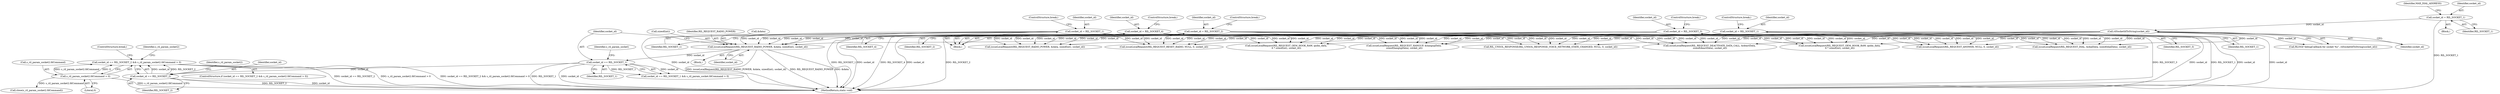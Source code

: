 digraph "0_Android_cd5f15f588a5d27e99ba12f057245bfe507f8c42@API" {
"1000419" [label="(Call,socket_id == RIL_SOCKET_2 && s_ril_param_socket2.fdCommand > 0)"];
"1000420" [label="(Call,socket_id == RIL_SOCKET_2)"];
"1000398" [label="(Call,socket_id == RIL_SOCKET_1)"];
"1000389" [label="(Call,issueLocalRequest(RIL_REQUEST_RADIO_POWER, &data, sizeof(int), socket_id))"];
"1000364" [label="(Call,socket_id = RIL_SOCKET_1)"];
"1000349" [label="(Call,socket_id = RIL_SOCKET_2)"];
"1000359" [label="(Call,socket_id = RIL_SOCKET_4)"];
"1000344" [label="(Call,socket_id = RIL_SOCKET_1)"];
"1000146" [label="(Call,rilSocketIdToString(socket_id))"];
"1000133" [label="(Call,socket_id = RIL_SOCKET_1)"];
"1000354" [label="(Call,socket_id = RIL_SOCKET_3)"];
"1000423" [label="(Call,s_ril_param_socket2.fdCommand > 0)"];
"1000389" [label="(Call,issueLocalRequest(RIL_REQUEST_RADIO_POWER, &data, sizeof(int), socket_id))"];
"1000616" [label="(Call,issueLocalRequest(RIL_REQUEST_HANGUP, &hangupData,\n sizeof(hangupData), socket_id))"];
"1000346" [label="(Identifier,RIL_SOCKET_1)"];
"1000397" [label="(Call,socket_id == RIL_SOCKET_1 && s_ril_param_socket.fdCommand > 0)"];
"1000146" [label="(Call,rilSocketIdToString(socket_id))"];
"1000596" [label="(Call,issueLocalRequest(RIL_REQUEST_DIAL, &dialData, sizeof(dialData), socket_id))"];
"1000377" [label="(Call,issueLocalRequest(RIL_REQUEST_RESET_RADIO, NULL, 0, socket_id))"];
"1000345" [label="(Identifier,socket_id)"];
"1000112" [label="(Block,)"];
"1000357" [label="(ControlStructure,break;)"];
"1000373" [label="(Block,)"];
"1000395" [label="(Identifier,socket_id)"];
"1000403" [label="(Identifier,s_ril_param_socket)"];
"1000355" [label="(Identifier,socket_id)"];
"1000482" [label="(Call,issueLocalRequest(RIL_REQUEST_OEM_HOOK_RAW, qxdm_data,\n 6 * sizeof(int), socket_id))"];
"1000393" [label="(Call,sizeof(int))"];
"1000347" [label="(ControlStructure,break;)"];
"1000144" [label="(Call,RLOGI(\"debugCallback for socket %s\", rilSocketIdToString(socket_id)))"];
"1000147" [label="(Identifier,socket_id)"];
"1000365" [label="(Identifier,socket_id)"];
"1000398" [label="(Call,socket_id == RIL_SOCKET_1)"];
"1000419" [label="(Call,socket_id == RIL_SOCKET_2 && s_ril_param_socket2.fdCommand > 0)"];
"1000361" [label="(Identifier,RIL_SOCKET_4)"];
"1000133" [label="(Call,socket_id = RIL_SOCKET_1)"];
"1000344" [label="(Call,socket_id = RIL_SOCKET_1)"];
"1000418" [label="(ControlStructure,if (socket_id == RIL_SOCKET_2 && s_ril_param_socket2.fdCommand > 0))"];
"1000364" [label="(Call,socket_id = RIL_SOCKET_1)"];
"1000425" [label="(Identifier,s_ril_param_socket2)"];
"1000354" [label="(Call,socket_id = RIL_SOCKET_3)"];
"1000342" [label="(Block,)"];
"1000524" [label="(Call,issueLocalRequest(RIL_REQUEST_OEM_HOOK_RAW, qxdm_data,\n 6 * sizeof(int), socket_id))"];
"1000352" [label="(ControlStructure,break;)"];
"1000427" [label="(Literal,0)"];
"1000400" [label="(Identifier,RIL_SOCKET_1)"];
"1000557" [label="(Call,issueLocalRequest(RIL_REQUEST_DEACTIVATE_DATA_CALL, &deactData,\n sizeof(deactData), socket_id))"];
"1000362" [label="(ControlStructure,break;)"];
"1000366" [label="(Identifier,RIL_SOCKET_1)"];
"1000429" [label="(Call,close(s_ril_param_socket2.fdCommand))"];
"1000633" [label="(MethodReturn,static void)"];
"1000138" [label="(Identifier,MAX_DIAL_ADDRESS)"];
"1000391" [label="(Call,&data)"];
"1000607" [label="(Call,issueLocalRequest(RIL_REQUEST_ANSWER, NULL, 0, socket_id))"];
"1000351" [label="(Identifier,RIL_SOCKET_2)"];
"1000539" [label="(Call,issueLocalRequest(RIL_REQUEST_RADIO_POWER, &data, sizeof(int), socket_id))"];
"1000423" [label="(Call,s_ril_param_socket2.fdCommand > 0)"];
"1000360" [label="(Identifier,socket_id)"];
"1000420" [label="(Call,socket_id == RIL_SOCKET_2)"];
"1000431" [label="(Identifier,s_ril_param_socket2)"];
"1000359" [label="(Call,socket_id = RIL_SOCKET_4)"];
"1000350" [label="(Identifier,socket_id)"];
"1000439" [label="(ControlStructure,break;)"];
"1000135" [label="(Identifier,RIL_SOCKET_1)"];
"1000134" [label="(Identifier,socket_id)"];
"1000421" [label="(Identifier,socket_id)"];
"1000422" [label="(Identifier,RIL_SOCKET_2)"];
"1000399" [label="(Identifier,socket_id)"];
"1000367" [label="(ControlStructure,break;)"];
"1000356" [label="(Identifier,RIL_SOCKET_3)"];
"1000390" [label="(Identifier,RIL_REQUEST_RADIO_POWER)"];
"1000443" [label="(Call,RIL_UNSOL_RESPONSE(RIL_UNSOL_RESPONSE_VOICE_NETWORK_STATE_CHANGED, NULL, 0, socket_id))"];
"1000424" [label="(Call,s_ril_param_socket2.fdCommand)"];
"1000349" [label="(Call,socket_id = RIL_SOCKET_2)"];
"1000419" -> "1000418"  [label="AST: "];
"1000419" -> "1000420"  [label="CFG: "];
"1000419" -> "1000423"  [label="CFG: "];
"1000420" -> "1000419"  [label="AST: "];
"1000423" -> "1000419"  [label="AST: "];
"1000431" -> "1000419"  [label="CFG: "];
"1000439" -> "1000419"  [label="CFG: "];
"1000419" -> "1000633"  [label="DDG: socket_id == RIL_SOCKET_2"];
"1000419" -> "1000633"  [label="DDG: s_ril_param_socket2.fdCommand > 0"];
"1000419" -> "1000633"  [label="DDG: socket_id == RIL_SOCKET_2 && s_ril_param_socket2.fdCommand > 0"];
"1000420" -> "1000419"  [label="DDG: socket_id"];
"1000420" -> "1000419"  [label="DDG: RIL_SOCKET_2"];
"1000423" -> "1000419"  [label="DDG: s_ril_param_socket2.fdCommand"];
"1000423" -> "1000419"  [label="DDG: 0"];
"1000420" -> "1000422"  [label="CFG: "];
"1000421" -> "1000420"  [label="AST: "];
"1000422" -> "1000420"  [label="AST: "];
"1000425" -> "1000420"  [label="CFG: "];
"1000420" -> "1000633"  [label="DDG: RIL_SOCKET_2"];
"1000420" -> "1000633"  [label="DDG: socket_id"];
"1000398" -> "1000420"  [label="DDG: socket_id"];
"1000398" -> "1000397"  [label="AST: "];
"1000398" -> "1000400"  [label="CFG: "];
"1000399" -> "1000398"  [label="AST: "];
"1000400" -> "1000398"  [label="AST: "];
"1000403" -> "1000398"  [label="CFG: "];
"1000397" -> "1000398"  [label="CFG: "];
"1000398" -> "1000633"  [label="DDG: RIL_SOCKET_1"];
"1000398" -> "1000633"  [label="DDG: socket_id"];
"1000398" -> "1000397"  [label="DDG: socket_id"];
"1000398" -> "1000397"  [label="DDG: RIL_SOCKET_1"];
"1000389" -> "1000398"  [label="DDG: socket_id"];
"1000389" -> "1000373"  [label="AST: "];
"1000389" -> "1000395"  [label="CFG: "];
"1000390" -> "1000389"  [label="AST: "];
"1000391" -> "1000389"  [label="AST: "];
"1000393" -> "1000389"  [label="AST: "];
"1000395" -> "1000389"  [label="AST: "];
"1000399" -> "1000389"  [label="CFG: "];
"1000389" -> "1000633"  [label="DDG: issueLocalRequest(RIL_REQUEST_RADIO_POWER, &data, sizeof(int), socket_id)"];
"1000389" -> "1000633"  [label="DDG: RIL_REQUEST_RADIO_POWER"];
"1000389" -> "1000633"  [label="DDG: &data"];
"1000364" -> "1000389"  [label="DDG: socket_id"];
"1000349" -> "1000389"  [label="DDG: socket_id"];
"1000359" -> "1000389"  [label="DDG: socket_id"];
"1000344" -> "1000389"  [label="DDG: socket_id"];
"1000146" -> "1000389"  [label="DDG: socket_id"];
"1000354" -> "1000389"  [label="DDG: socket_id"];
"1000364" -> "1000342"  [label="AST: "];
"1000364" -> "1000366"  [label="CFG: "];
"1000365" -> "1000364"  [label="AST: "];
"1000366" -> "1000364"  [label="AST: "];
"1000367" -> "1000364"  [label="CFG: "];
"1000364" -> "1000633"  [label="DDG: socket_id"];
"1000364" -> "1000633"  [label="DDG: RIL_SOCKET_1"];
"1000364" -> "1000377"  [label="DDG: socket_id"];
"1000364" -> "1000443"  [label="DDG: socket_id"];
"1000364" -> "1000482"  [label="DDG: socket_id"];
"1000364" -> "1000524"  [label="DDG: socket_id"];
"1000364" -> "1000539"  [label="DDG: socket_id"];
"1000364" -> "1000557"  [label="DDG: socket_id"];
"1000364" -> "1000596"  [label="DDG: socket_id"];
"1000364" -> "1000607"  [label="DDG: socket_id"];
"1000364" -> "1000616"  [label="DDG: socket_id"];
"1000349" -> "1000342"  [label="AST: "];
"1000349" -> "1000351"  [label="CFG: "];
"1000350" -> "1000349"  [label="AST: "];
"1000351" -> "1000349"  [label="AST: "];
"1000352" -> "1000349"  [label="CFG: "];
"1000349" -> "1000633"  [label="DDG: RIL_SOCKET_2"];
"1000349" -> "1000633"  [label="DDG: socket_id"];
"1000349" -> "1000377"  [label="DDG: socket_id"];
"1000349" -> "1000443"  [label="DDG: socket_id"];
"1000349" -> "1000482"  [label="DDG: socket_id"];
"1000349" -> "1000524"  [label="DDG: socket_id"];
"1000349" -> "1000539"  [label="DDG: socket_id"];
"1000349" -> "1000557"  [label="DDG: socket_id"];
"1000349" -> "1000596"  [label="DDG: socket_id"];
"1000349" -> "1000607"  [label="DDG: socket_id"];
"1000349" -> "1000616"  [label="DDG: socket_id"];
"1000359" -> "1000342"  [label="AST: "];
"1000359" -> "1000361"  [label="CFG: "];
"1000360" -> "1000359"  [label="AST: "];
"1000361" -> "1000359"  [label="AST: "];
"1000362" -> "1000359"  [label="CFG: "];
"1000359" -> "1000633"  [label="DDG: RIL_SOCKET_4"];
"1000359" -> "1000633"  [label="DDG: socket_id"];
"1000359" -> "1000377"  [label="DDG: socket_id"];
"1000359" -> "1000443"  [label="DDG: socket_id"];
"1000359" -> "1000482"  [label="DDG: socket_id"];
"1000359" -> "1000524"  [label="DDG: socket_id"];
"1000359" -> "1000539"  [label="DDG: socket_id"];
"1000359" -> "1000557"  [label="DDG: socket_id"];
"1000359" -> "1000596"  [label="DDG: socket_id"];
"1000359" -> "1000607"  [label="DDG: socket_id"];
"1000359" -> "1000616"  [label="DDG: socket_id"];
"1000344" -> "1000342"  [label="AST: "];
"1000344" -> "1000346"  [label="CFG: "];
"1000345" -> "1000344"  [label="AST: "];
"1000346" -> "1000344"  [label="AST: "];
"1000347" -> "1000344"  [label="CFG: "];
"1000344" -> "1000633"  [label="DDG: RIL_SOCKET_1"];
"1000344" -> "1000633"  [label="DDG: socket_id"];
"1000344" -> "1000377"  [label="DDG: socket_id"];
"1000344" -> "1000443"  [label="DDG: socket_id"];
"1000344" -> "1000482"  [label="DDG: socket_id"];
"1000344" -> "1000524"  [label="DDG: socket_id"];
"1000344" -> "1000539"  [label="DDG: socket_id"];
"1000344" -> "1000557"  [label="DDG: socket_id"];
"1000344" -> "1000596"  [label="DDG: socket_id"];
"1000344" -> "1000607"  [label="DDG: socket_id"];
"1000344" -> "1000616"  [label="DDG: socket_id"];
"1000146" -> "1000144"  [label="AST: "];
"1000146" -> "1000147"  [label="CFG: "];
"1000147" -> "1000146"  [label="AST: "];
"1000144" -> "1000146"  [label="CFG: "];
"1000146" -> "1000633"  [label="DDG: socket_id"];
"1000146" -> "1000144"  [label="DDG: socket_id"];
"1000133" -> "1000146"  [label="DDG: socket_id"];
"1000146" -> "1000377"  [label="DDG: socket_id"];
"1000146" -> "1000443"  [label="DDG: socket_id"];
"1000146" -> "1000482"  [label="DDG: socket_id"];
"1000146" -> "1000524"  [label="DDG: socket_id"];
"1000146" -> "1000539"  [label="DDG: socket_id"];
"1000146" -> "1000557"  [label="DDG: socket_id"];
"1000146" -> "1000596"  [label="DDG: socket_id"];
"1000146" -> "1000607"  [label="DDG: socket_id"];
"1000146" -> "1000616"  [label="DDG: socket_id"];
"1000133" -> "1000112"  [label="AST: "];
"1000133" -> "1000135"  [label="CFG: "];
"1000134" -> "1000133"  [label="AST: "];
"1000135" -> "1000133"  [label="AST: "];
"1000138" -> "1000133"  [label="CFG: "];
"1000133" -> "1000633"  [label="DDG: RIL_SOCKET_1"];
"1000354" -> "1000342"  [label="AST: "];
"1000354" -> "1000356"  [label="CFG: "];
"1000355" -> "1000354"  [label="AST: "];
"1000356" -> "1000354"  [label="AST: "];
"1000357" -> "1000354"  [label="CFG: "];
"1000354" -> "1000633"  [label="DDG: RIL_SOCKET_3"];
"1000354" -> "1000633"  [label="DDG: socket_id"];
"1000354" -> "1000377"  [label="DDG: socket_id"];
"1000354" -> "1000443"  [label="DDG: socket_id"];
"1000354" -> "1000482"  [label="DDG: socket_id"];
"1000354" -> "1000524"  [label="DDG: socket_id"];
"1000354" -> "1000539"  [label="DDG: socket_id"];
"1000354" -> "1000557"  [label="DDG: socket_id"];
"1000354" -> "1000596"  [label="DDG: socket_id"];
"1000354" -> "1000607"  [label="DDG: socket_id"];
"1000354" -> "1000616"  [label="DDG: socket_id"];
"1000423" -> "1000427"  [label="CFG: "];
"1000424" -> "1000423"  [label="AST: "];
"1000427" -> "1000423"  [label="AST: "];
"1000423" -> "1000633"  [label="DDG: s_ril_param_socket2.fdCommand"];
"1000423" -> "1000429"  [label="DDG: s_ril_param_socket2.fdCommand"];
}
